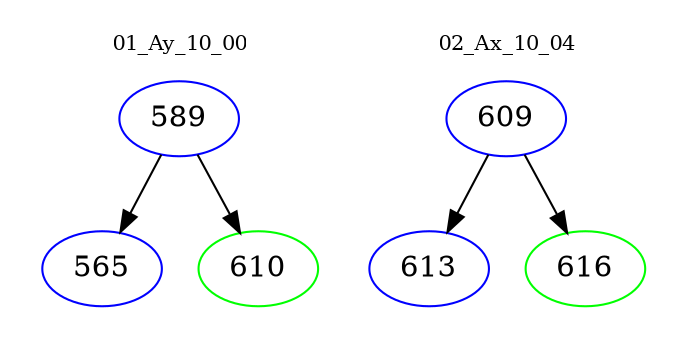 digraph{
subgraph cluster_0 {
color = white
label = "01_Ay_10_00";
fontsize=10;
T0_589 [label="589", color="blue"]
T0_589 -> T0_565 [color="black"]
T0_565 [label="565", color="blue"]
T0_589 -> T0_610 [color="black"]
T0_610 [label="610", color="green"]
}
subgraph cluster_1 {
color = white
label = "02_Ax_10_04";
fontsize=10;
T1_609 [label="609", color="blue"]
T1_609 -> T1_613 [color="black"]
T1_613 [label="613", color="blue"]
T1_609 -> T1_616 [color="black"]
T1_616 [label="616", color="green"]
}
}
